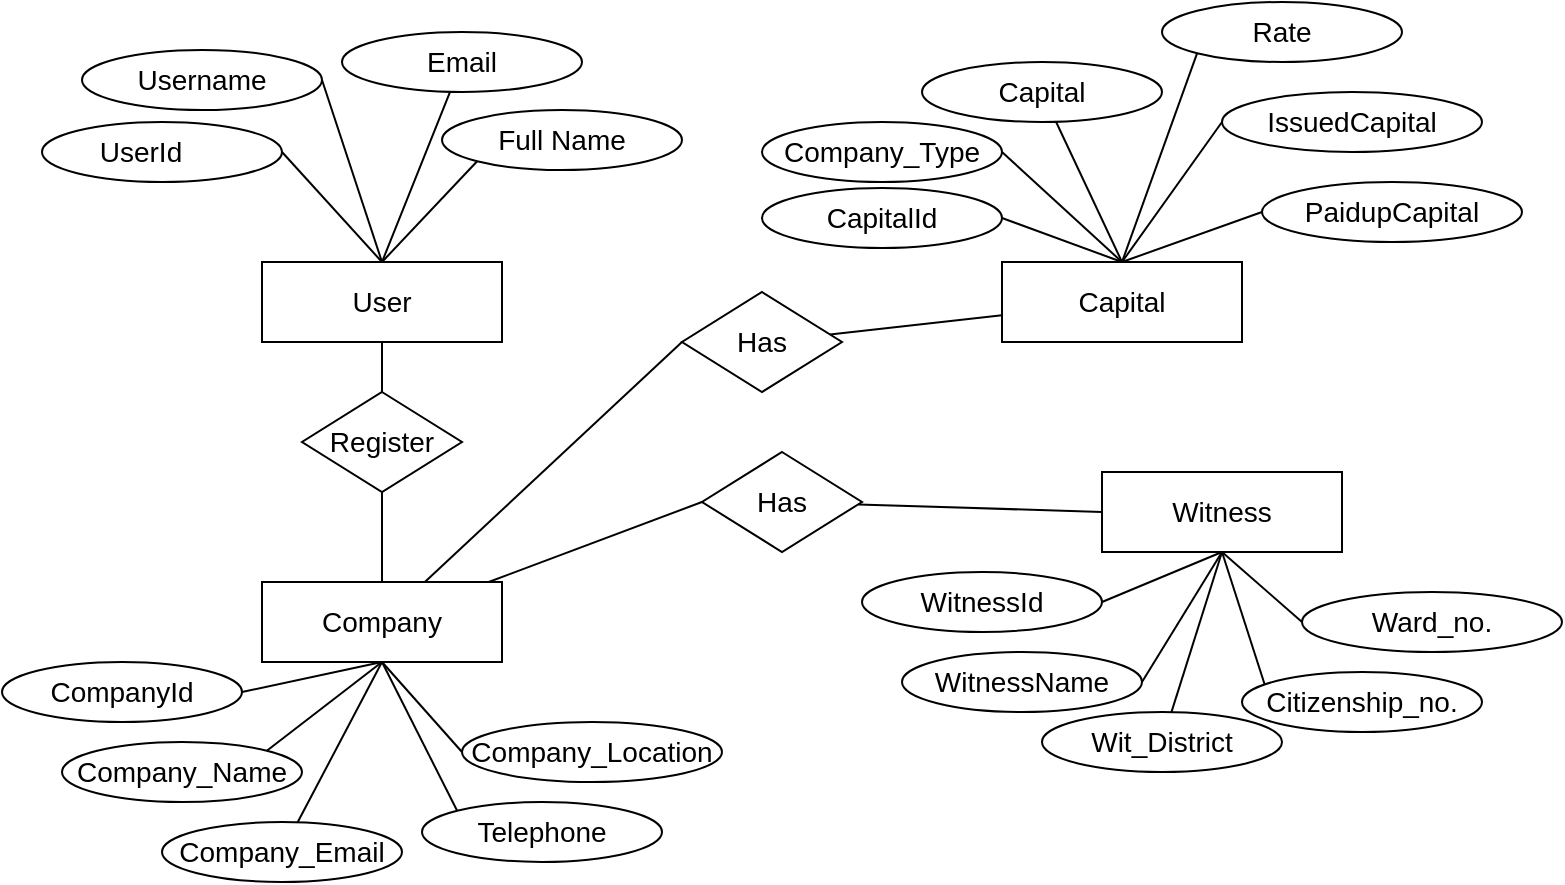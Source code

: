 <mxfile>
    <diagram id="4bBmmgC7XZNgFiSRgCBL" name="Page-1">
        <mxGraphModel dx="1179" dy="719" grid="1" gridSize="10" guides="1" tooltips="1" connect="1" arrows="1" fold="1" page="1" pageScale="1" pageWidth="827" pageHeight="1169" math="0" shadow="0">
            <root>
                <mxCell id="0"/>
                <mxCell id="1" parent="0"/>
                <mxCell id="56" style="edgeStyle=none;html=1;entryX=0;entryY=0.5;entryDx=0;entryDy=0;fontSize=14;endArrow=none;endFill=0;" edge="1" parent="1" source="2" target="55">
                    <mxGeometry relative="1" as="geometry"/>
                </mxCell>
                <mxCell id="59" style="edgeStyle=none;html=1;entryX=0;entryY=0.5;entryDx=0;entryDy=0;fontSize=14;endArrow=none;endFill=0;" edge="1" parent="1" source="2" target="58">
                    <mxGeometry relative="1" as="geometry"/>
                </mxCell>
                <mxCell id="2" value="Company" style="rounded=0;whiteSpace=wrap;html=1;fontSize=14;direction=west;" vertex="1" parent="1">
                    <mxGeometry x="150" y="435" width="120" height="40" as="geometry"/>
                </mxCell>
                <mxCell id="8" style="edgeStyle=none;html=1;exitX=1;exitY=0.5;exitDx=0;exitDy=0;entryX=0.5;entryY=0;entryDx=0;entryDy=0;fontSize=14;endArrow=none;endFill=0;" edge="1" parent="1" source="3" target="2">
                    <mxGeometry relative="1" as="geometry"/>
                </mxCell>
                <mxCell id="3" value="CompanyId" style="ellipse;whiteSpace=wrap;html=1;fontSize=14;" vertex="1" parent="1">
                    <mxGeometry x="20" y="475" width="120" height="30" as="geometry"/>
                </mxCell>
                <mxCell id="10" style="edgeStyle=none;html=1;fontSize=14;endArrow=none;endFill=0;entryX=0.5;entryY=0;entryDx=0;entryDy=0;" edge="1" parent="1" source="4" target="2">
                    <mxGeometry relative="1" as="geometry">
                        <mxPoint x="230" y="620" as="targetPoint"/>
                    </mxGeometry>
                </mxCell>
                <mxCell id="4" value="Company_Email" style="ellipse;whiteSpace=wrap;html=1;fontSize=14;" vertex="1" parent="1">
                    <mxGeometry x="100" y="555" width="120" height="30" as="geometry"/>
                </mxCell>
                <mxCell id="9" style="edgeStyle=none;html=1;exitX=1;exitY=0;exitDx=0;exitDy=0;fontSize=14;endArrow=none;endFill=0;entryX=0.5;entryY=0;entryDx=0;entryDy=0;" edge="1" parent="1" source="5" target="2">
                    <mxGeometry relative="1" as="geometry">
                        <mxPoint x="230" y="620" as="targetPoint"/>
                    </mxGeometry>
                </mxCell>
                <mxCell id="5" value="Company_Name" style="ellipse;whiteSpace=wrap;html=1;fontSize=14;" vertex="1" parent="1">
                    <mxGeometry x="50" y="515" width="120" height="30" as="geometry"/>
                </mxCell>
                <mxCell id="11" style="edgeStyle=none;html=1;exitX=0;exitY=0;exitDx=0;exitDy=0;fontSize=14;endArrow=none;endFill=0;entryX=0.5;entryY=0;entryDx=0;entryDy=0;" edge="1" parent="1" source="6" target="2">
                    <mxGeometry relative="1" as="geometry">
                        <mxPoint x="230" y="620" as="targetPoint"/>
                    </mxGeometry>
                </mxCell>
                <mxCell id="6" value="Telephone" style="ellipse;whiteSpace=wrap;html=1;fontSize=14;" vertex="1" parent="1">
                    <mxGeometry x="230" y="545" width="120" height="30" as="geometry"/>
                </mxCell>
                <mxCell id="12" style="edgeStyle=none;html=1;entryX=0.5;entryY=0;entryDx=0;entryDy=0;fontSize=14;endArrow=none;endFill=0;exitX=0;exitY=0.5;exitDx=0;exitDy=0;" edge="1" parent="1" source="7" target="2">
                    <mxGeometry relative="1" as="geometry"/>
                </mxCell>
                <mxCell id="7" value="Company_Location" style="ellipse;whiteSpace=wrap;html=1;fontSize=14;" vertex="1" parent="1">
                    <mxGeometry x="250" y="505" width="130" height="30" as="geometry"/>
                </mxCell>
                <mxCell id="13" value="Capital" style="rounded=0;whiteSpace=wrap;html=1;fontSize=14;" vertex="1" parent="1">
                    <mxGeometry x="520" y="275" width="120" height="40" as="geometry"/>
                </mxCell>
                <mxCell id="14" style="edgeStyle=none;html=1;exitX=1;exitY=0.5;exitDx=0;exitDy=0;entryX=0.5;entryY=0;entryDx=0;entryDy=0;fontSize=14;endArrow=none;endFill=0;" edge="1" source="15" target="13" parent="1">
                    <mxGeometry relative="1" as="geometry"/>
                </mxCell>
                <mxCell id="15" value="CapitalId" style="ellipse;whiteSpace=wrap;html=1;fontSize=14;" vertex="1" parent="1">
                    <mxGeometry x="400" y="238" width="120" height="30" as="geometry"/>
                </mxCell>
                <mxCell id="16" style="edgeStyle=none;html=1;fontSize=14;endArrow=none;endFill=0;" edge="1" source="17" parent="1">
                    <mxGeometry relative="1" as="geometry">
                        <mxPoint x="580.0" y="275" as="targetPoint"/>
                    </mxGeometry>
                </mxCell>
                <mxCell id="17" value="Capital" style="ellipse;whiteSpace=wrap;html=1;fontSize=14;" vertex="1" parent="1">
                    <mxGeometry x="480" y="175" width="120" height="30" as="geometry"/>
                </mxCell>
                <mxCell id="18" style="edgeStyle=none;html=1;exitX=1;exitY=0.5;exitDx=0;exitDy=0;fontSize=14;endArrow=none;endFill=0;" edge="1" source="19" parent="1">
                    <mxGeometry relative="1" as="geometry">
                        <mxPoint x="580.0" y="275" as="targetPoint"/>
                    </mxGeometry>
                </mxCell>
                <mxCell id="19" value="Company_Type" style="ellipse;whiteSpace=wrap;html=1;fontSize=14;" vertex="1" parent="1">
                    <mxGeometry x="400" y="205" width="120" height="30" as="geometry"/>
                </mxCell>
                <mxCell id="20" style="edgeStyle=none;html=1;exitX=0;exitY=1;exitDx=0;exitDy=0;fontSize=14;endArrow=none;endFill=0;" edge="1" source="21" parent="1">
                    <mxGeometry relative="1" as="geometry">
                        <mxPoint x="580.0" y="275" as="targetPoint"/>
                    </mxGeometry>
                </mxCell>
                <mxCell id="21" value="Rate" style="ellipse;whiteSpace=wrap;html=1;fontSize=14;" vertex="1" parent="1">
                    <mxGeometry x="600" y="145" width="120" height="30" as="geometry"/>
                </mxCell>
                <mxCell id="22" style="edgeStyle=none;html=1;entryX=0.5;entryY=0;entryDx=0;entryDy=0;fontSize=14;endArrow=none;endFill=0;exitX=0;exitY=0.5;exitDx=0;exitDy=0;" edge="1" source="23" target="13" parent="1">
                    <mxGeometry relative="1" as="geometry"/>
                </mxCell>
                <mxCell id="23" value="IssuedCapital" style="ellipse;whiteSpace=wrap;html=1;fontSize=14;" vertex="1" parent="1">
                    <mxGeometry x="630" y="190" width="130" height="30" as="geometry"/>
                </mxCell>
                <mxCell id="25" style="edgeStyle=none;html=1;entryX=0.5;entryY=0;entryDx=0;entryDy=0;fontSize=14;endArrow=none;endFill=0;exitX=0;exitY=0.5;exitDx=0;exitDy=0;" edge="1" parent="1" source="24" target="13">
                    <mxGeometry relative="1" as="geometry"/>
                </mxCell>
                <mxCell id="24" value="PaidupCapital" style="ellipse;whiteSpace=wrap;html=1;fontSize=14;" vertex="1" parent="1">
                    <mxGeometry x="650" y="235" width="130" height="30" as="geometry"/>
                </mxCell>
                <mxCell id="26" value="Witness" style="rounded=0;whiteSpace=wrap;html=1;fontSize=14;flipH=0;flipV=0;direction=west;" vertex="1" parent="1">
                    <mxGeometry x="570" y="380" width="120" height="40" as="geometry"/>
                </mxCell>
                <mxCell id="27" style="edgeStyle=none;html=1;exitX=1;exitY=0.5;exitDx=0;exitDy=0;entryX=0.5;entryY=0;entryDx=0;entryDy=0;fontSize=14;endArrow=none;endFill=0;" edge="1" source="28" target="26" parent="1">
                    <mxGeometry relative="1" as="geometry"/>
                </mxCell>
                <mxCell id="28" value="WitnessId" style="ellipse;whiteSpace=wrap;html=1;fontSize=14;" vertex="1" parent="1">
                    <mxGeometry x="450" y="430" width="120" height="30" as="geometry"/>
                </mxCell>
                <mxCell id="29" style="edgeStyle=none;html=1;fontSize=14;endArrow=none;endFill=0;" edge="1" source="30" parent="1">
                    <mxGeometry relative="1" as="geometry">
                        <mxPoint x="630" y="420" as="targetPoint"/>
                    </mxGeometry>
                </mxCell>
                <mxCell id="30" value="Wit_District" style="ellipse;whiteSpace=wrap;html=1;fontSize=14;" vertex="1" parent="1">
                    <mxGeometry x="540" y="500" width="120" height="30" as="geometry"/>
                </mxCell>
                <mxCell id="31" style="edgeStyle=none;html=1;exitX=1;exitY=0.5;exitDx=0;exitDy=0;fontSize=14;endArrow=none;endFill=0;entryX=0.5;entryY=0;entryDx=0;entryDy=0;" edge="1" source="32" parent="1" target="26">
                    <mxGeometry relative="1" as="geometry">
                        <mxPoint x="640.0" y="550" as="targetPoint"/>
                    </mxGeometry>
                </mxCell>
                <mxCell id="32" value="WitnessName" style="ellipse;whiteSpace=wrap;html=1;fontSize=14;" vertex="1" parent="1">
                    <mxGeometry x="470" y="470" width="120" height="30" as="geometry"/>
                </mxCell>
                <mxCell id="33" style="edgeStyle=none;html=1;exitX=0;exitY=1;exitDx=0;exitDy=0;fontSize=14;endArrow=none;endFill=0;entryX=0.5;entryY=0;entryDx=0;entryDy=0;" edge="1" source="34" parent="1" target="26">
                    <mxGeometry relative="1" as="geometry">
                        <mxPoint x="640.0" y="550" as="targetPoint"/>
                    </mxGeometry>
                </mxCell>
                <mxCell id="34" value="Citizenship_no." style="ellipse;whiteSpace=wrap;html=1;fontSize=14;" vertex="1" parent="1">
                    <mxGeometry x="640" y="480" width="120" height="30" as="geometry"/>
                </mxCell>
                <mxCell id="35" style="edgeStyle=none;html=1;entryX=0.5;entryY=0;entryDx=0;entryDy=0;fontSize=14;endArrow=none;endFill=0;exitX=0;exitY=0.5;exitDx=0;exitDy=0;" edge="1" source="36" target="26" parent="1">
                    <mxGeometry relative="1" as="geometry"/>
                </mxCell>
                <mxCell id="36" value="Ward_no." style="ellipse;whiteSpace=wrap;html=1;fontSize=14;" vertex="1" parent="1">
                    <mxGeometry x="670" y="440" width="130" height="30" as="geometry"/>
                </mxCell>
                <mxCell id="52" value="" style="edgeStyle=none;html=1;fontSize=14;endArrow=none;endFill=0;" edge="1" parent="1" source="38" target="51">
                    <mxGeometry relative="1" as="geometry"/>
                </mxCell>
                <mxCell id="38" value="User" style="rounded=0;whiteSpace=wrap;html=1;fontSize=14;flipH=0;flipV=0;direction=east;" vertex="1" parent="1">
                    <mxGeometry x="150" y="275" width="120" height="40" as="geometry"/>
                </mxCell>
                <mxCell id="39" style="edgeStyle=none;html=1;exitX=1;exitY=0.5;exitDx=0;exitDy=0;entryX=0.5;entryY=0;entryDx=0;entryDy=0;fontSize=14;endArrow=none;endFill=0;" edge="1" source="40" target="38" parent="1">
                    <mxGeometry relative="1" as="geometry"/>
                </mxCell>
                <mxCell id="40" value="UserId&lt;span style=&quot;white-space: pre;&quot;&gt;&#9;&lt;/span&gt;" style="ellipse;whiteSpace=wrap;html=1;fontSize=14;" vertex="1" parent="1">
                    <mxGeometry x="40" y="205" width="120" height="30" as="geometry"/>
                </mxCell>
                <mxCell id="41" style="edgeStyle=none;html=1;fontSize=14;endArrow=none;endFill=0;entryX=0.5;entryY=0;entryDx=0;entryDy=0;" edge="1" source="42" parent="1" target="38">
                    <mxGeometry relative="1" as="geometry">
                        <mxPoint x="210" y="270" as="targetPoint"/>
                    </mxGeometry>
                </mxCell>
                <mxCell id="42" value="Email" style="ellipse;whiteSpace=wrap;html=1;fontSize=14;" vertex="1" parent="1">
                    <mxGeometry x="190" y="160" width="120" height="30" as="geometry"/>
                </mxCell>
                <mxCell id="43" style="edgeStyle=none;html=1;exitX=1;exitY=0.5;exitDx=0;exitDy=0;fontSize=14;endArrow=none;endFill=0;entryX=0.5;entryY=0;entryDx=0;entryDy=0;" edge="1" source="44" target="38" parent="1">
                    <mxGeometry relative="1" as="geometry">
                        <mxPoint x="210.0" y="279" as="targetPoint"/>
                    </mxGeometry>
                </mxCell>
                <mxCell id="44" value="Username" style="ellipse;whiteSpace=wrap;html=1;fontSize=14;" vertex="1" parent="1">
                    <mxGeometry x="60" y="169" width="120" height="30" as="geometry"/>
                </mxCell>
                <mxCell id="45" style="edgeStyle=none;html=1;exitX=0;exitY=1;exitDx=0;exitDy=0;fontSize=14;endArrow=none;endFill=0;entryX=0.5;entryY=0;entryDx=0;entryDy=0;" edge="1" source="46" target="38" parent="1">
                    <mxGeometry relative="1" as="geometry">
                        <mxPoint x="210.0" y="279" as="targetPoint"/>
                    </mxGeometry>
                </mxCell>
                <mxCell id="46" value="Full Name" style="ellipse;whiteSpace=wrap;html=1;fontSize=14;" vertex="1" parent="1">
                    <mxGeometry x="240" y="199" width="120" height="30" as="geometry"/>
                </mxCell>
                <mxCell id="53" style="edgeStyle=none;html=1;entryX=0.5;entryY=1;entryDx=0;entryDy=0;fontSize=14;endArrow=none;endFill=0;" edge="1" parent="1" source="51" target="2">
                    <mxGeometry relative="1" as="geometry"/>
                </mxCell>
                <mxCell id="51" value="Register" style="rhombus;whiteSpace=wrap;html=1;fontSize=14;rounded=0;" vertex="1" parent="1">
                    <mxGeometry x="170" y="340" width="80" height="50" as="geometry"/>
                </mxCell>
                <mxCell id="57" style="edgeStyle=none;html=1;fontSize=14;endArrow=none;endFill=0;" edge="1" parent="1" source="55" target="13">
                    <mxGeometry relative="1" as="geometry"/>
                </mxCell>
                <mxCell id="55" value="Has" style="rhombus;whiteSpace=wrap;html=1;fontSize=14;rounded=0;" vertex="1" parent="1">
                    <mxGeometry x="360" y="290" width="80" height="50" as="geometry"/>
                </mxCell>
                <mxCell id="60" style="edgeStyle=none;html=1;entryX=1;entryY=0.5;entryDx=0;entryDy=0;fontSize=14;endArrow=none;endFill=0;" edge="1" parent="1" source="58" target="26">
                    <mxGeometry relative="1" as="geometry"/>
                </mxCell>
                <mxCell id="58" value="Has" style="rhombus;whiteSpace=wrap;html=1;fontSize=14;rounded=0;" vertex="1" parent="1">
                    <mxGeometry x="370" y="370" width="80" height="50" as="geometry"/>
                </mxCell>
            </root>
        </mxGraphModel>
    </diagram>
</mxfile>